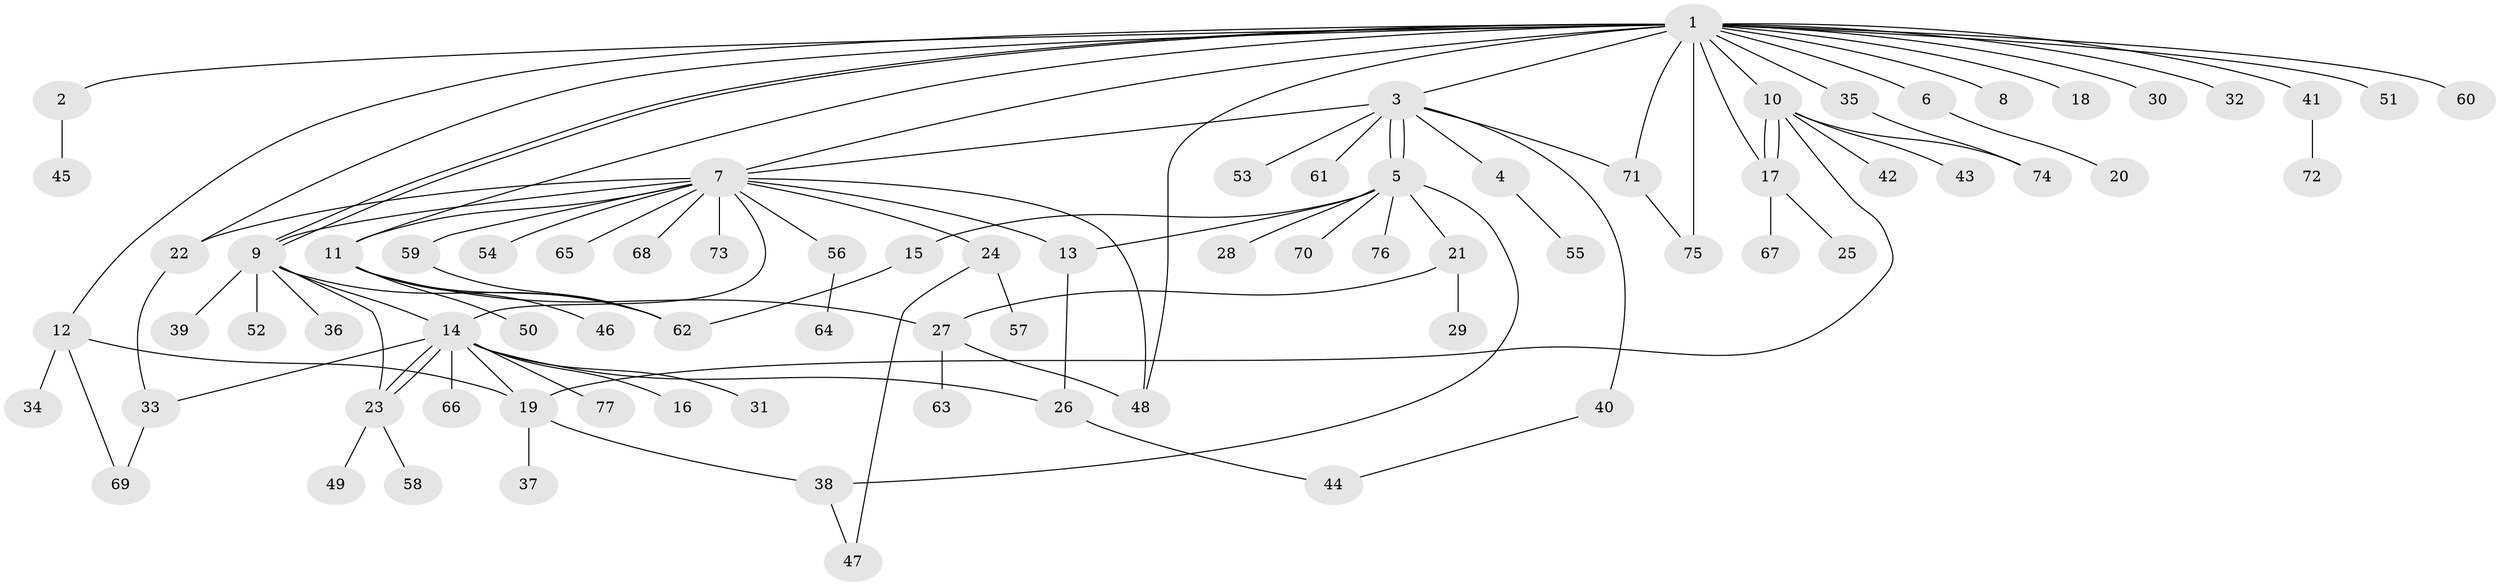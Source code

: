 // coarse degree distribution, {19: 0.01694915254237288, 1: 0.6271186440677966, 8: 0.05084745762711865, 2: 0.1016949152542373, 16: 0.01694915254237288, 10: 0.01694915254237288, 7: 0.03389830508474576, 3: 0.11864406779661017, 11: 0.01694915254237288}
// Generated by graph-tools (version 1.1) at 2025/52/02/27/25 19:52:01]
// undirected, 77 vertices, 105 edges
graph export_dot {
graph [start="1"]
  node [color=gray90,style=filled];
  1;
  2;
  3;
  4;
  5;
  6;
  7;
  8;
  9;
  10;
  11;
  12;
  13;
  14;
  15;
  16;
  17;
  18;
  19;
  20;
  21;
  22;
  23;
  24;
  25;
  26;
  27;
  28;
  29;
  30;
  31;
  32;
  33;
  34;
  35;
  36;
  37;
  38;
  39;
  40;
  41;
  42;
  43;
  44;
  45;
  46;
  47;
  48;
  49;
  50;
  51;
  52;
  53;
  54;
  55;
  56;
  57;
  58;
  59;
  60;
  61;
  62;
  63;
  64;
  65;
  66;
  67;
  68;
  69;
  70;
  71;
  72;
  73;
  74;
  75;
  76;
  77;
  1 -- 2;
  1 -- 3;
  1 -- 6;
  1 -- 7;
  1 -- 8;
  1 -- 9;
  1 -- 9;
  1 -- 10;
  1 -- 11;
  1 -- 12;
  1 -- 17;
  1 -- 18;
  1 -- 22;
  1 -- 30;
  1 -- 32;
  1 -- 35;
  1 -- 41;
  1 -- 48;
  1 -- 51;
  1 -- 60;
  1 -- 71;
  1 -- 75;
  2 -- 45;
  3 -- 4;
  3 -- 5;
  3 -- 5;
  3 -- 7;
  3 -- 40;
  3 -- 53;
  3 -- 61;
  3 -- 71;
  4 -- 55;
  5 -- 13;
  5 -- 15;
  5 -- 21;
  5 -- 28;
  5 -- 38;
  5 -- 70;
  5 -- 76;
  6 -- 20;
  7 -- 9;
  7 -- 11;
  7 -- 13;
  7 -- 14;
  7 -- 22;
  7 -- 24;
  7 -- 48;
  7 -- 54;
  7 -- 56;
  7 -- 59;
  7 -- 65;
  7 -- 68;
  7 -- 73;
  9 -- 14;
  9 -- 23;
  9 -- 36;
  9 -- 39;
  9 -- 52;
  9 -- 62;
  10 -- 17;
  10 -- 17;
  10 -- 19;
  10 -- 42;
  10 -- 43;
  10 -- 74;
  11 -- 27;
  11 -- 46;
  11 -- 50;
  11 -- 62;
  12 -- 19;
  12 -- 34;
  12 -- 69;
  13 -- 26;
  14 -- 16;
  14 -- 19;
  14 -- 23;
  14 -- 23;
  14 -- 26;
  14 -- 31;
  14 -- 33;
  14 -- 66;
  14 -- 77;
  15 -- 62;
  17 -- 25;
  17 -- 67;
  19 -- 37;
  19 -- 38;
  21 -- 27;
  21 -- 29;
  22 -- 33;
  23 -- 49;
  23 -- 58;
  24 -- 47;
  24 -- 57;
  26 -- 44;
  27 -- 48;
  27 -- 63;
  33 -- 69;
  35 -- 74;
  38 -- 47;
  40 -- 44;
  41 -- 72;
  56 -- 64;
  59 -- 62;
  71 -- 75;
}
